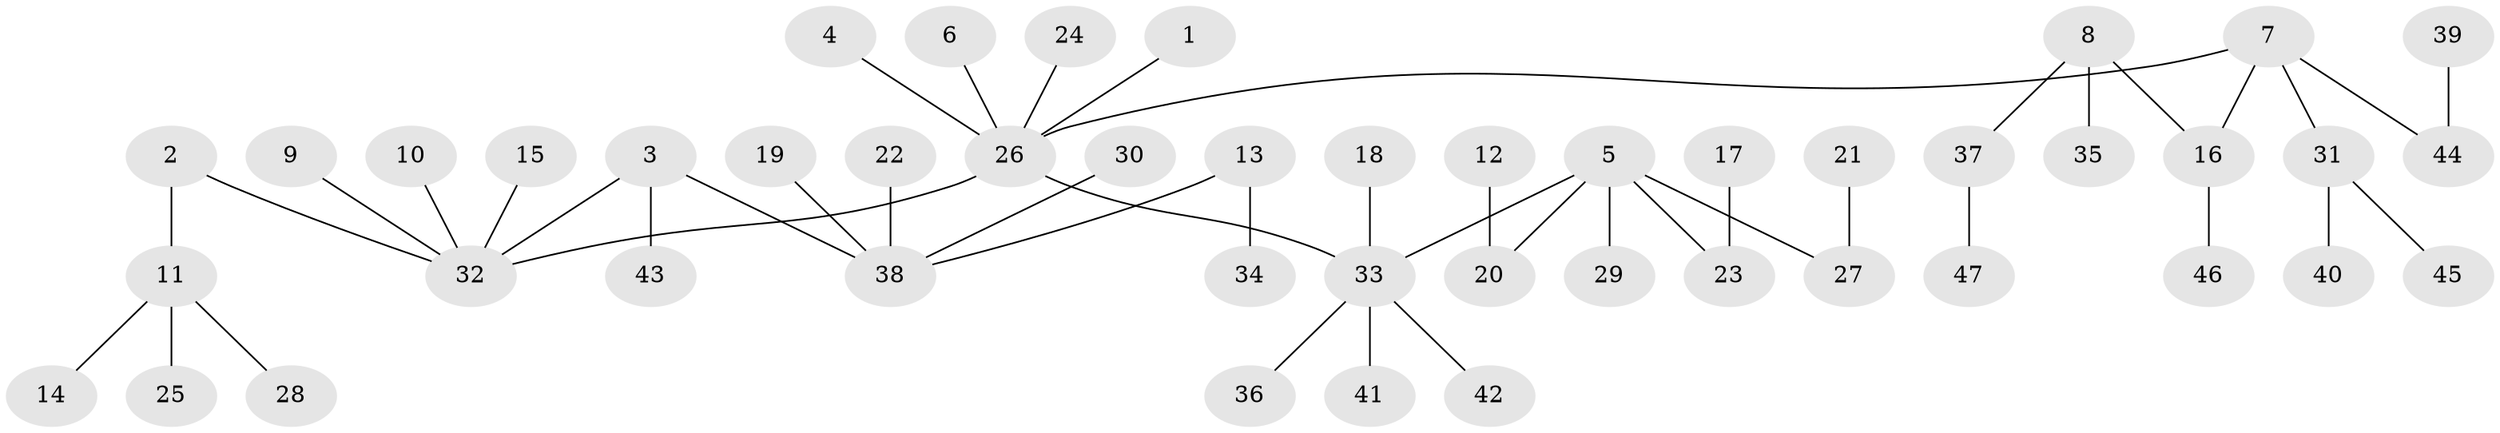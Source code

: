 // original degree distribution, {9: 0.008771929824561403, 1: 0.5350877192982456, 7: 0.008771929824561403, 6: 0.008771929824561403, 4: 0.06140350877192982, 8: 0.008771929824561403, 2: 0.21929824561403508, 3: 0.12280701754385964, 5: 0.02631578947368421}
// Generated by graph-tools (version 1.1) at 2025/37/03/04/25 23:37:28]
// undirected, 47 vertices, 46 edges
graph export_dot {
  node [color=gray90,style=filled];
  1;
  2;
  3;
  4;
  5;
  6;
  7;
  8;
  9;
  10;
  11;
  12;
  13;
  14;
  15;
  16;
  17;
  18;
  19;
  20;
  21;
  22;
  23;
  24;
  25;
  26;
  27;
  28;
  29;
  30;
  31;
  32;
  33;
  34;
  35;
  36;
  37;
  38;
  39;
  40;
  41;
  42;
  43;
  44;
  45;
  46;
  47;
  1 -- 26 [weight=1.0];
  2 -- 11 [weight=1.0];
  2 -- 32 [weight=1.0];
  3 -- 32 [weight=1.0];
  3 -- 38 [weight=1.0];
  3 -- 43 [weight=1.0];
  4 -- 26 [weight=1.0];
  5 -- 20 [weight=1.0];
  5 -- 23 [weight=1.0];
  5 -- 27 [weight=1.0];
  5 -- 29 [weight=1.0];
  5 -- 33 [weight=1.0];
  6 -- 26 [weight=1.0];
  7 -- 16 [weight=1.0];
  7 -- 26 [weight=1.0];
  7 -- 31 [weight=1.0];
  7 -- 44 [weight=1.0];
  8 -- 16 [weight=1.0];
  8 -- 35 [weight=1.0];
  8 -- 37 [weight=1.0];
  9 -- 32 [weight=1.0];
  10 -- 32 [weight=1.0];
  11 -- 14 [weight=1.0];
  11 -- 25 [weight=1.0];
  11 -- 28 [weight=1.0];
  12 -- 20 [weight=1.0];
  13 -- 34 [weight=1.0];
  13 -- 38 [weight=1.0];
  15 -- 32 [weight=1.0];
  16 -- 46 [weight=1.0];
  17 -- 23 [weight=1.0];
  18 -- 33 [weight=1.0];
  19 -- 38 [weight=1.0];
  21 -- 27 [weight=1.0];
  22 -- 38 [weight=1.0];
  24 -- 26 [weight=1.0];
  26 -- 32 [weight=1.0];
  26 -- 33 [weight=1.0];
  30 -- 38 [weight=1.0];
  31 -- 40 [weight=1.0];
  31 -- 45 [weight=1.0];
  33 -- 36 [weight=1.0];
  33 -- 41 [weight=1.0];
  33 -- 42 [weight=1.0];
  37 -- 47 [weight=1.0];
  39 -- 44 [weight=1.0];
}
